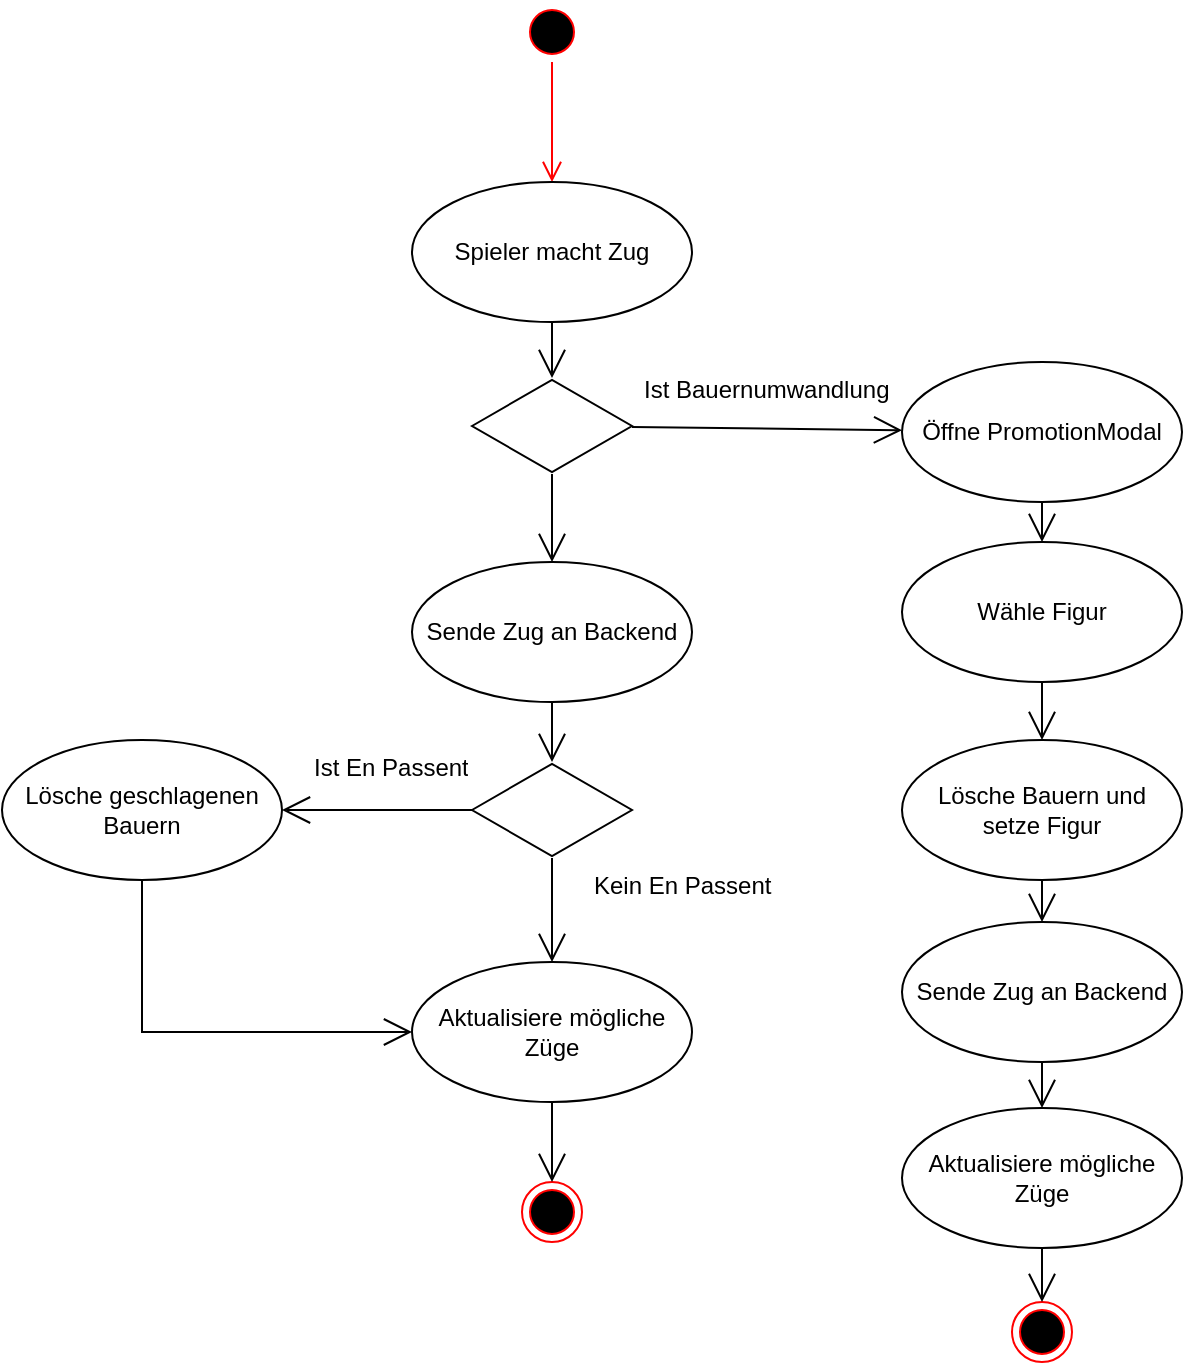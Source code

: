 <mxfile version="21.2.1" type="device">
  <diagram name="Page-1" id="0783ab3e-0a74-02c8-0abd-f7b4e66b4bec">
    <mxGraphModel dx="1050" dy="541" grid="1" gridSize="10" guides="1" tooltips="1" connect="1" arrows="1" fold="1" page="1" pageScale="1" pageWidth="600" pageHeight="700" background="none" math="0" shadow="0">
      <root>
        <mxCell id="0" />
        <mxCell id="1" parent="0" />
        <mxCell id="wbuntGqTaFYtr3KhO8sW-3" value="" style="ellipse;html=1;shape=startState;fillColor=#000000;strokeColor=#ff0000;" parent="1" vertex="1">
          <mxGeometry x="260" y="10" width="30" height="30" as="geometry" />
        </mxCell>
        <mxCell id="wbuntGqTaFYtr3KhO8sW-4" value="" style="edgeStyle=orthogonalEdgeStyle;html=1;verticalAlign=bottom;endArrow=open;endSize=8;strokeColor=#ff0000;rounded=0;" parent="1" source="wbuntGqTaFYtr3KhO8sW-3" edge="1">
          <mxGeometry relative="1" as="geometry">
            <mxPoint x="275" y="100" as="targetPoint" />
          </mxGeometry>
        </mxCell>
        <mxCell id="wbuntGqTaFYtr3KhO8sW-5" value="Spieler macht Zug" style="ellipse;whiteSpace=wrap;html=1;" parent="1" vertex="1">
          <mxGeometry x="205" y="100" width="140" height="70" as="geometry" />
        </mxCell>
        <mxCell id="wbuntGqTaFYtr3KhO8sW-6" value="" style="html=1;whiteSpace=wrap;aspect=fixed;shape=isoRectangle;" parent="1" vertex="1">
          <mxGeometry x="235" y="198" width="80" height="48" as="geometry" />
        </mxCell>
        <mxCell id="wbuntGqTaFYtr3KhO8sW-7" value="" style="endArrow=open;endFill=1;endSize=12;html=1;rounded=0;" parent="1" source="wbuntGqTaFYtr3KhO8sW-5" target="wbuntGqTaFYtr3KhO8sW-6" edge="1">
          <mxGeometry width="160" relative="1" as="geometry">
            <mxPoint x="190" y="250" as="sourcePoint" />
            <mxPoint x="350" y="250" as="targetPoint" />
          </mxGeometry>
        </mxCell>
        <mxCell id="wbuntGqTaFYtr3KhO8sW-11" value="" style="endArrow=open;endFill=1;endSize=12;html=1;rounded=0;" parent="1" source="wbuntGqTaFYtr3KhO8sW-6" target="wbuntGqTaFYtr3KhO8sW-13" edge="1">
          <mxGeometry width="160" relative="1" as="geometry">
            <mxPoint x="440" y="330" as="sourcePoint" />
            <mxPoint x="550" y="255" as="targetPoint" />
          </mxGeometry>
        </mxCell>
        <mxCell id="wbuntGqTaFYtr3KhO8sW-12" value="Ist Bauernumwandlung" style="text;strokeColor=none;fillColor=none;align=left;verticalAlign=top;spacingLeft=4;spacingRight=4;overflow=hidden;rotatable=0;points=[[0,0.5],[1,0.5]];portConstraint=eastwest;whiteSpace=wrap;html=1;" parent="1" vertex="1">
          <mxGeometry x="315" y="190" width="160" height="26" as="geometry" />
        </mxCell>
        <mxCell id="wbuntGqTaFYtr3KhO8sW-13" value="Öffne PromotionModal" style="ellipse;whiteSpace=wrap;html=1;" parent="1" vertex="1">
          <mxGeometry x="450" y="190" width="140" height="70" as="geometry" />
        </mxCell>
        <mxCell id="wbuntGqTaFYtr3KhO8sW-14" value="" style="endArrow=open;endFill=1;endSize=12;html=1;rounded=0;" parent="1" source="wbuntGqTaFYtr3KhO8sW-6" target="wbuntGqTaFYtr3KhO8sW-22" edge="1">
          <mxGeometry width="160" relative="1" as="geometry">
            <mxPoint x="190" y="250" as="sourcePoint" />
            <mxPoint x="275" y="310" as="targetPoint" />
          </mxGeometry>
        </mxCell>
        <mxCell id="wbuntGqTaFYtr3KhO8sW-22" value="Sende Zug an Backend" style="ellipse;whiteSpace=wrap;html=1;" parent="1" vertex="1">
          <mxGeometry x="205" y="290" width="140" height="70" as="geometry" />
        </mxCell>
        <mxCell id="wbuntGqTaFYtr3KhO8sW-25" value="" style="html=1;whiteSpace=wrap;aspect=fixed;shape=isoRectangle;" parent="1" vertex="1">
          <mxGeometry x="235" y="390" width="80" height="48" as="geometry" />
        </mxCell>
        <mxCell id="wbuntGqTaFYtr3KhO8sW-29" value="" style="endArrow=open;endFill=1;endSize=12;html=1;rounded=0;" parent="1" source="wbuntGqTaFYtr3KhO8sW-22" target="wbuntGqTaFYtr3KhO8sW-25" edge="1">
          <mxGeometry width="160" relative="1" as="geometry">
            <mxPoint x="190" y="360" as="sourcePoint" />
            <mxPoint x="350" y="360" as="targetPoint" />
          </mxGeometry>
        </mxCell>
        <mxCell id="wbuntGqTaFYtr3KhO8sW-31" value="" style="endArrow=open;endFill=1;endSize=12;html=1;rounded=0;" parent="1" source="wbuntGqTaFYtr3KhO8sW-25" target="wbuntGqTaFYtr3KhO8sW-33" edge="1">
          <mxGeometry width="160" relative="1" as="geometry">
            <mxPoint x="200" y="480" as="sourcePoint" />
            <mxPoint x="130" y="414" as="targetPoint" />
          </mxGeometry>
        </mxCell>
        <mxCell id="wbuntGqTaFYtr3KhO8sW-32" value="Ist En Passent" style="text;strokeColor=none;fillColor=none;align=left;verticalAlign=top;spacingLeft=4;spacingRight=4;overflow=hidden;rotatable=0;points=[[0,0.5],[1,0.5]];portConstraint=eastwest;whiteSpace=wrap;html=1;" parent="1" vertex="1">
          <mxGeometry x="150" y="379" width="100" height="26" as="geometry" />
        </mxCell>
        <mxCell id="wbuntGqTaFYtr3KhO8sW-33" value="Lösche geschlagenen Bauern" style="ellipse;whiteSpace=wrap;html=1;" parent="1" vertex="1">
          <mxGeometry y="379" width="140" height="70" as="geometry" />
        </mxCell>
        <mxCell id="wbuntGqTaFYtr3KhO8sW-34" value="" style="endArrow=open;endFill=1;endSize=12;html=1;rounded=0;" parent="1" source="wbuntGqTaFYtr3KhO8sW-25" target="G9zoYI6VAdiONM6db2Bw-1" edge="1">
          <mxGeometry width="160" relative="1" as="geometry">
            <mxPoint x="200" y="590" as="sourcePoint" />
            <mxPoint x="275" y="510" as="targetPoint" />
          </mxGeometry>
        </mxCell>
        <mxCell id="wbuntGqTaFYtr3KhO8sW-36" value="Kein En Passent" style="text;strokeColor=none;fillColor=none;align=left;verticalAlign=top;spacingLeft=4;spacingRight=4;overflow=hidden;rotatable=0;points=[[0,0.5],[1,0.5]];portConstraint=eastwest;whiteSpace=wrap;html=1;" parent="1" vertex="1">
          <mxGeometry x="290" y="438" width="100" height="26" as="geometry" />
        </mxCell>
        <mxCell id="wbuntGqTaFYtr3KhO8sW-37" value="" style="ellipse;html=1;shape=endState;fillColor=#000000;strokeColor=#ff0000;" parent="1" vertex="1">
          <mxGeometry x="505" y="660" width="30" height="30" as="geometry" />
        </mxCell>
        <mxCell id="wbuntGqTaFYtr3KhO8sW-38" value="" style="endArrow=open;endFill=1;endSize=12;html=1;rounded=0;" parent="1" source="wbuntGqTaFYtr3KhO8sW-33" target="G9zoYI6VAdiONM6db2Bw-1" edge="1">
          <mxGeometry width="160" relative="1" as="geometry">
            <mxPoint x="200" y="590" as="sourcePoint" />
            <mxPoint x="360" y="590" as="targetPoint" />
            <Array as="points">
              <mxPoint x="70" y="525" />
            </Array>
          </mxGeometry>
        </mxCell>
        <mxCell id="wbuntGqTaFYtr3KhO8sW-39" value="" style="endArrow=open;endFill=1;endSize=12;html=1;rounded=0;" parent="1" source="wbuntGqTaFYtr3KhO8sW-13" target="wbuntGqTaFYtr3KhO8sW-40" edge="1">
          <mxGeometry width="160" relative="1" as="geometry">
            <mxPoint x="180" y="373" as="sourcePoint" />
            <mxPoint x="520" y="333" as="targetPoint" />
          </mxGeometry>
        </mxCell>
        <mxCell id="wbuntGqTaFYtr3KhO8sW-40" value="Wähle Figur" style="ellipse;whiteSpace=wrap;html=1;" parent="1" vertex="1">
          <mxGeometry x="450" y="280" width="140" height="70" as="geometry" />
        </mxCell>
        <mxCell id="wbuntGqTaFYtr3KhO8sW-41" value="" style="endArrow=open;endFill=1;endSize=12;html=1;rounded=0;" parent="1" source="wbuntGqTaFYtr3KhO8sW-40" target="wbuntGqTaFYtr3KhO8sW-42" edge="1">
          <mxGeometry width="160" relative="1" as="geometry">
            <mxPoint x="180" y="373" as="sourcePoint" />
            <mxPoint x="520" y="443" as="targetPoint" />
          </mxGeometry>
        </mxCell>
        <mxCell id="wbuntGqTaFYtr3KhO8sW-42" value="Lösche Bauern und&lt;br&gt;setze Figur" style="ellipse;whiteSpace=wrap;html=1;" parent="1" vertex="1">
          <mxGeometry x="450" y="379" width="140" height="70" as="geometry" />
        </mxCell>
        <mxCell id="wbuntGqTaFYtr3KhO8sW-43" value="" style="endArrow=open;endFill=1;endSize=12;html=1;rounded=0;" parent="1" source="wbuntGqTaFYtr3KhO8sW-42" target="wbuntGqTaFYtr3KhO8sW-44" edge="1">
          <mxGeometry width="160" relative="1" as="geometry">
            <mxPoint x="180" y="363" as="sourcePoint" />
            <mxPoint x="530" y="513" as="targetPoint" />
          </mxGeometry>
        </mxCell>
        <mxCell id="wbuntGqTaFYtr3KhO8sW-44" value="Sende Zug an Backend" style="ellipse;whiteSpace=wrap;html=1;" parent="1" vertex="1">
          <mxGeometry x="450" y="470" width="140" height="70" as="geometry" />
        </mxCell>
        <mxCell id="wbuntGqTaFYtr3KhO8sW-45" value="" style="endArrow=open;endFill=1;endSize=12;html=1;rounded=0;" parent="1" source="wbuntGqTaFYtr3KhO8sW-44" target="G9zoYI6VAdiONM6db2Bw-2" edge="1">
          <mxGeometry width="160" relative="1" as="geometry">
            <mxPoint x="200" y="360" as="sourcePoint" />
            <mxPoint x="360" y="360" as="targetPoint" />
          </mxGeometry>
        </mxCell>
        <mxCell id="G9zoYI6VAdiONM6db2Bw-1" value="Aktualisiere mögliche Züge" style="ellipse;whiteSpace=wrap;html=1;" vertex="1" parent="1">
          <mxGeometry x="205" y="490" width="140" height="70" as="geometry" />
        </mxCell>
        <mxCell id="G9zoYI6VAdiONM6db2Bw-2" value="Aktualisiere mögliche Züge" style="ellipse;whiteSpace=wrap;html=1;" vertex="1" parent="1">
          <mxGeometry x="450" y="563" width="140" height="70" as="geometry" />
        </mxCell>
        <mxCell id="G9zoYI6VAdiONM6db2Bw-3" value="" style="ellipse;html=1;shape=endState;fillColor=#000000;strokeColor=#ff0000;" vertex="1" parent="1">
          <mxGeometry x="260" y="600" width="30" height="30" as="geometry" />
        </mxCell>
        <mxCell id="G9zoYI6VAdiONM6db2Bw-4" value="" style="endArrow=open;endFill=1;endSize=12;html=1;rounded=0;" edge="1" parent="1" source="G9zoYI6VAdiONM6db2Bw-2" target="wbuntGqTaFYtr3KhO8sW-37">
          <mxGeometry width="160" relative="1" as="geometry">
            <mxPoint x="264" y="448" as="sourcePoint" />
            <mxPoint x="218" y="503" as="targetPoint" />
          </mxGeometry>
        </mxCell>
        <mxCell id="G9zoYI6VAdiONM6db2Bw-5" value="" style="endArrow=open;endFill=1;endSize=12;html=1;rounded=0;exitX=0.5;exitY=1;exitDx=0;exitDy=0;" edge="1" parent="1" source="G9zoYI6VAdiONM6db2Bw-1" target="G9zoYI6VAdiONM6db2Bw-3">
          <mxGeometry width="160" relative="1" as="geometry">
            <mxPoint x="285" y="448" as="sourcePoint" />
            <mxPoint x="285" y="500" as="targetPoint" />
          </mxGeometry>
        </mxCell>
      </root>
    </mxGraphModel>
  </diagram>
</mxfile>
